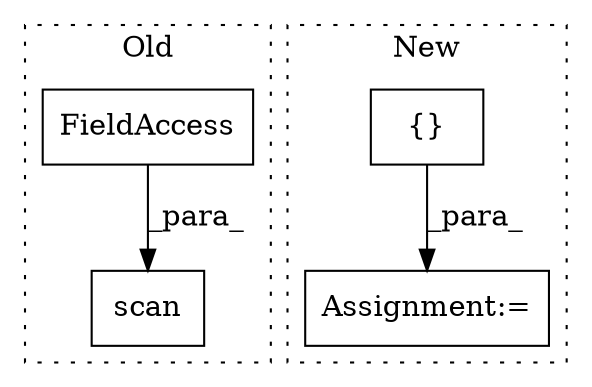 digraph G {
subgraph cluster0 {
1 [label="scan" a="32" s="14230,14250" l="5,1" shape="box"];
4 [label="FieldAccess" a="22" s="14235" l="15" shape="box"];
label = "Old";
style="dotted";
}
subgraph cluster1 {
2 [label="{}" a="4" s="10253,10260" l="1,1" shape="box"];
3 [label="Assignment:=" a="7" s="10211" l="1" shape="box"];
label = "New";
style="dotted";
}
2 -> 3 [label="_para_"];
4 -> 1 [label="_para_"];
}